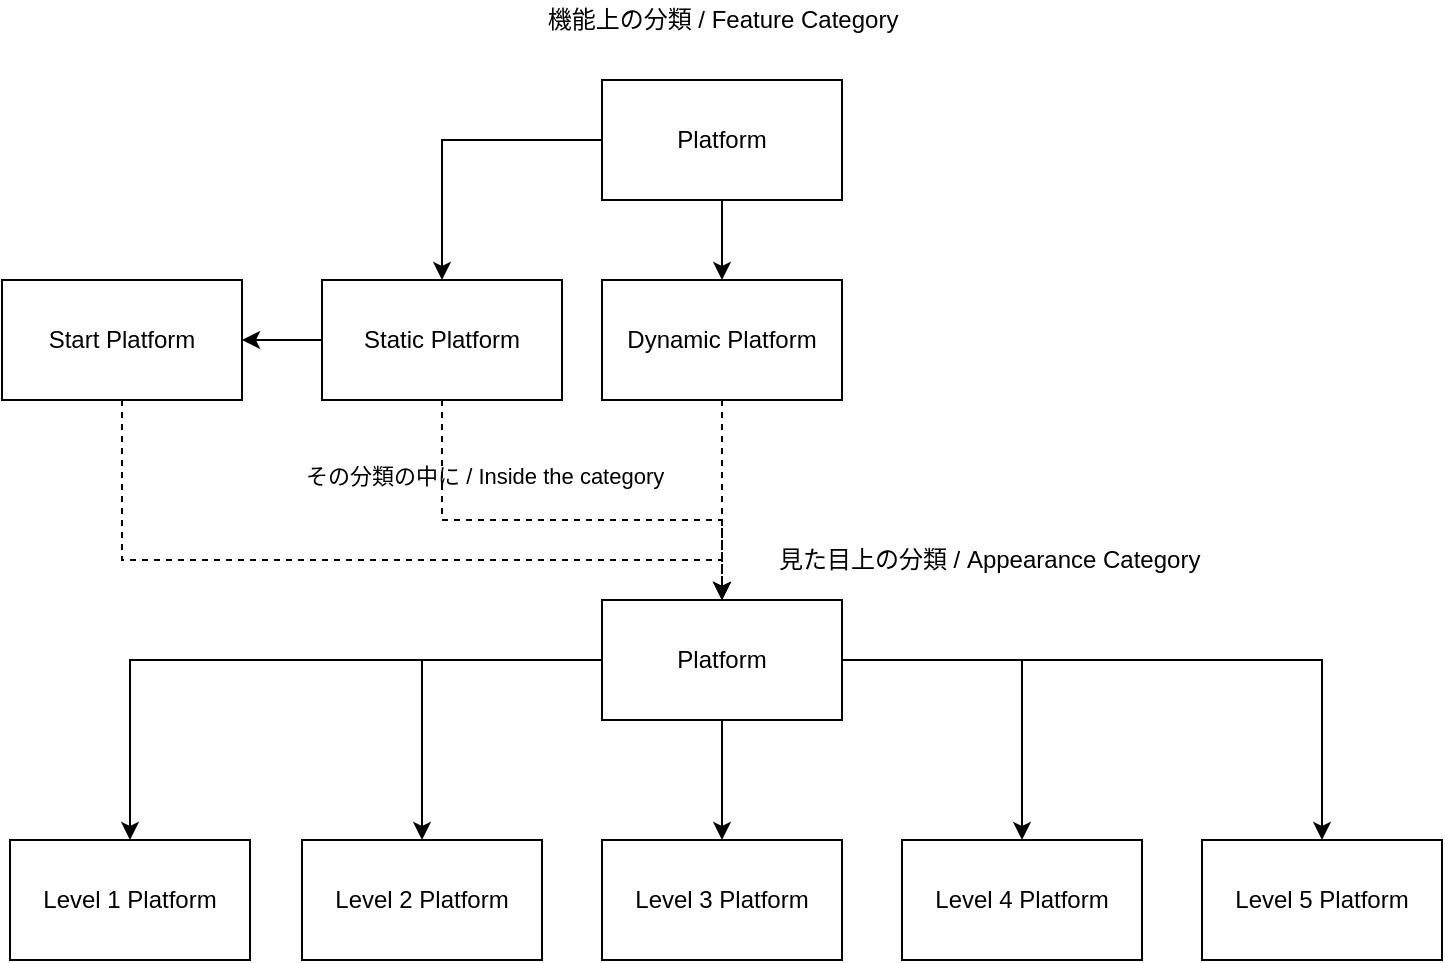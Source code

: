 <mxfile version="16.1.0" type="github">
  <diagram id="Hx5UEKI3edYFpY9mwvk1" name="Platform プリハブバリアントの構造">
    <mxGraphModel dx="1038" dy="588" grid="1" gridSize="10" guides="1" tooltips="1" connect="1" arrows="1" fold="1" page="1" pageScale="1" pageWidth="827" pageHeight="1169" math="0" shadow="0">
      <root>
        <mxCell id="0" />
        <mxCell id="1" parent="0" />
        <mxCell id="zi24o6_-LfvCJ8aNX14m-3" value="" style="edgeStyle=orthogonalEdgeStyle;rounded=0;orthogonalLoop=1;jettySize=auto;html=1;" edge="1" parent="1" source="zi24o6_-LfvCJ8aNX14m-1" target="zi24o6_-LfvCJ8aNX14m-2">
          <mxGeometry relative="1" as="geometry" />
        </mxCell>
        <mxCell id="zi24o6_-LfvCJ8aNX14m-5" value="" style="edgeStyle=orthogonalEdgeStyle;rounded=0;orthogonalLoop=1;jettySize=auto;html=1;" edge="1" parent="1" source="zi24o6_-LfvCJ8aNX14m-1" target="zi24o6_-LfvCJ8aNX14m-4">
          <mxGeometry relative="1" as="geometry" />
        </mxCell>
        <mxCell id="zi24o6_-LfvCJ8aNX14m-7" value="" style="edgeStyle=orthogonalEdgeStyle;rounded=0;orthogonalLoop=1;jettySize=auto;html=1;" edge="1" parent="1" source="zi24o6_-LfvCJ8aNX14m-2" target="zi24o6_-LfvCJ8aNX14m-6">
          <mxGeometry relative="1" as="geometry" />
        </mxCell>
        <mxCell id="zi24o6_-LfvCJ8aNX14m-20" value="" style="edgeStyle=orthogonalEdgeStyle;rounded=0;orthogonalLoop=1;jettySize=auto;html=1;dashed=1;strokeColor=default;endArrow=classic;endFill=1;" edge="1" parent="1" source="zi24o6_-LfvCJ8aNX14m-4" target="zi24o6_-LfvCJ8aNX14m-9">
          <mxGeometry relative="1" as="geometry" />
        </mxCell>
        <mxCell id="zi24o6_-LfvCJ8aNX14m-1" value="Platform" style="rounded=0;whiteSpace=wrap;html=1;" vertex="1" parent="1">
          <mxGeometry x="340" y="80" width="120" height="60" as="geometry" />
        </mxCell>
        <mxCell id="zi24o6_-LfvCJ8aNX14m-2" value="Static Platform" style="rounded=0;whiteSpace=wrap;html=1;" vertex="1" parent="1">
          <mxGeometry x="200" y="180" width="120" height="60" as="geometry" />
        </mxCell>
        <mxCell id="zi24o6_-LfvCJ8aNX14m-4" value="Dynamic Platform" style="rounded=0;whiteSpace=wrap;html=1;" vertex="1" parent="1">
          <mxGeometry x="340" y="180" width="120" height="60" as="geometry" />
        </mxCell>
        <mxCell id="zi24o6_-LfvCJ8aNX14m-6" value="Start Platform" style="rounded=0;whiteSpace=wrap;html=1;" vertex="1" parent="1">
          <mxGeometry x="40" y="180" width="120" height="60" as="geometry" />
        </mxCell>
        <mxCell id="zi24o6_-LfvCJ8aNX14m-8" value="機能上の分類 / Feature Category" style="text;html=1;align=center;verticalAlign=middle;resizable=0;points=[];autosize=1;strokeColor=none;fillColor=none;" vertex="1" parent="1">
          <mxGeometry x="300" y="40" width="200" height="20" as="geometry" />
        </mxCell>
        <mxCell id="zi24o6_-LfvCJ8aNX14m-12" value="" style="edgeStyle=orthogonalEdgeStyle;rounded=0;orthogonalLoop=1;jettySize=auto;html=1;" edge="1" parent="1" source="zi24o6_-LfvCJ8aNX14m-9" target="zi24o6_-LfvCJ8aNX14m-11">
          <mxGeometry relative="1" as="geometry" />
        </mxCell>
        <mxCell id="zi24o6_-LfvCJ8aNX14m-14" value="" style="edgeStyle=orthogonalEdgeStyle;rounded=0;orthogonalLoop=1;jettySize=auto;html=1;" edge="1" parent="1" source="zi24o6_-LfvCJ8aNX14m-9" target="zi24o6_-LfvCJ8aNX14m-13">
          <mxGeometry relative="1" as="geometry" />
        </mxCell>
        <mxCell id="zi24o6_-LfvCJ8aNX14m-16" value="" style="edgeStyle=orthogonalEdgeStyle;rounded=0;orthogonalLoop=1;jettySize=auto;html=1;" edge="1" parent="1" source="zi24o6_-LfvCJ8aNX14m-9" target="zi24o6_-LfvCJ8aNX14m-15">
          <mxGeometry relative="1" as="geometry" />
        </mxCell>
        <mxCell id="zi24o6_-LfvCJ8aNX14m-19" value="" style="edgeStyle=orthogonalEdgeStyle;rounded=0;orthogonalLoop=1;jettySize=auto;html=1;" edge="1" parent="1" source="zi24o6_-LfvCJ8aNX14m-9" target="zi24o6_-LfvCJ8aNX14m-18">
          <mxGeometry relative="1" as="geometry" />
        </mxCell>
        <mxCell id="zi24o6_-LfvCJ8aNX14m-28" style="edgeStyle=orthogonalEdgeStyle;rounded=0;orthogonalLoop=1;jettySize=auto;html=1;endArrow=classic;endFill=1;strokeColor=default;" edge="1" parent="1" source="zi24o6_-LfvCJ8aNX14m-9" target="zi24o6_-LfvCJ8aNX14m-26">
          <mxGeometry relative="1" as="geometry" />
        </mxCell>
        <mxCell id="zi24o6_-LfvCJ8aNX14m-9" value="Platform" style="rounded=0;whiteSpace=wrap;html=1;" vertex="1" parent="1">
          <mxGeometry x="340" y="340" width="120" height="60" as="geometry" />
        </mxCell>
        <mxCell id="zi24o6_-LfvCJ8aNX14m-10" value="見た目上の分類 / Appearance Category&amp;nbsp;" style="text;html=1;align=center;verticalAlign=middle;resizable=0;points=[];autosize=1;strokeColor=none;fillColor=none;" vertex="1" parent="1">
          <mxGeometry x="420" y="310" width="230" height="20" as="geometry" />
        </mxCell>
        <mxCell id="zi24o6_-LfvCJ8aNX14m-11" value="Level 1 Platform" style="rounded=0;whiteSpace=wrap;html=1;" vertex="1" parent="1">
          <mxGeometry x="44" y="460" width="120" height="60" as="geometry" />
        </mxCell>
        <mxCell id="zi24o6_-LfvCJ8aNX14m-13" value="Level 2 Platform" style="rounded=0;whiteSpace=wrap;html=1;" vertex="1" parent="1">
          <mxGeometry x="190" y="460" width="120" height="60" as="geometry" />
        </mxCell>
        <mxCell id="zi24o6_-LfvCJ8aNX14m-15" value="Level 3 Platform" style="rounded=0;whiteSpace=wrap;html=1;" vertex="1" parent="1">
          <mxGeometry x="340" y="460" width="120" height="60" as="geometry" />
        </mxCell>
        <mxCell id="zi24o6_-LfvCJ8aNX14m-18" value="Level 4 Platform" style="rounded=0;whiteSpace=wrap;html=1;" vertex="1" parent="1">
          <mxGeometry x="490" y="460" width="120" height="60" as="geometry" />
        </mxCell>
        <mxCell id="zi24o6_-LfvCJ8aNX14m-21" value="&lt;span style=&quot;color: rgb(0 , 0 , 0) ; font-family: &amp;#34;helvetica&amp;#34; ; font-size: 11px ; font-style: normal ; font-weight: 400 ; letter-spacing: normal ; text-indent: 0px ; text-transform: none ; word-spacing: 0px ; background-color: rgb(255 , 255 , 255) ; display: inline ; float: none&quot;&gt;その分類の中に&amp;nbsp;&lt;/span&gt;&lt;span style=&quot;color: rgb(0 , 0 , 0) ; font-family: &amp;#34;helvetica&amp;#34; ; font-size: 11px ; font-style: normal ; font-weight: 400 ; letter-spacing: normal ; text-indent: 0px ; text-transform: none ; word-spacing: 0px ; background-color: rgb(255 , 255 , 255) ; display: inline ; float: none&quot;&gt;/&amp;nbsp;&lt;/span&gt;&lt;span style=&quot;color: rgb(0 , 0 , 0) ; font-family: &amp;#34;helvetica&amp;#34; ; font-size: 11px ; font-style: normal ; font-weight: 400 ; letter-spacing: normal ; text-indent: 0px ; text-transform: none ; word-spacing: 0px ; background-color: rgb(255 , 255 , 255) ; display: inline ; float: none&quot;&gt;Inside the category&lt;/span&gt;" style="text;whiteSpace=wrap;html=1;align=left;" vertex="1" parent="1">
          <mxGeometry x="190" y="264" width="190" height="30" as="geometry" />
        </mxCell>
        <mxCell id="zi24o6_-LfvCJ8aNX14m-22" value="" style="edgeStyle=orthogonalEdgeStyle;rounded=0;orthogonalLoop=1;jettySize=auto;html=1;dashed=1;strokeColor=default;endArrow=classic;endFill=1;" edge="1" parent="1" source="zi24o6_-LfvCJ8aNX14m-6" target="zi24o6_-LfvCJ8aNX14m-9">
          <mxGeometry relative="1" as="geometry">
            <Array as="points">
              <mxPoint x="100" y="320" />
            </Array>
          </mxGeometry>
        </mxCell>
        <mxCell id="zi24o6_-LfvCJ8aNX14m-23" value="" style="edgeStyle=orthogonalEdgeStyle;rounded=0;orthogonalLoop=1;jettySize=auto;html=1;dashed=1;strokeColor=default;endArrow=classic;endFill=1;" edge="1" parent="1" source="zi24o6_-LfvCJ8aNX14m-2" target="zi24o6_-LfvCJ8aNX14m-9">
          <mxGeometry relative="1" as="geometry">
            <Array as="points">
              <mxPoint x="260" y="300" />
            </Array>
          </mxGeometry>
        </mxCell>
        <mxCell id="zi24o6_-LfvCJ8aNX14m-26" value="Level 5 Platform" style="rounded=0;whiteSpace=wrap;html=1;" vertex="1" parent="1">
          <mxGeometry x="640" y="460" width="120" height="60" as="geometry" />
        </mxCell>
      </root>
    </mxGraphModel>
  </diagram>
</mxfile>
